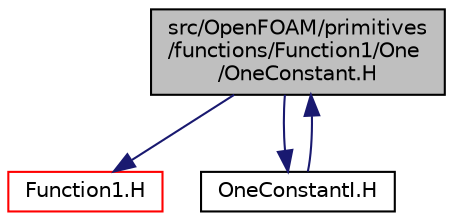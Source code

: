 digraph "src/OpenFOAM/primitives/functions/Function1/One/OneConstant.H"
{
  bgcolor="transparent";
  edge [fontname="Helvetica",fontsize="10",labelfontname="Helvetica",labelfontsize="10"];
  node [fontname="Helvetica",fontsize="10",shape=record];
  Node1 [label="src/OpenFOAM/primitives\l/functions/Function1/One\l/OneConstant.H",height=0.2,width=0.4,color="black", fillcolor="grey75", style="filled" fontcolor="black"];
  Node1 -> Node2 [color="midnightblue",fontsize="10",style="solid",fontname="Helvetica"];
  Node2 [label="Function1.H",height=0.2,width=0.4,color="red",URL="$Function1_8H.html"];
  Node1 -> Node3 [color="midnightblue",fontsize="10",style="solid",fontname="Helvetica"];
  Node3 [label="OneConstantI.H",height=0.2,width=0.4,color="black",URL="$OneConstantI_8H.html"];
  Node3 -> Node1 [color="midnightblue",fontsize="10",style="solid",fontname="Helvetica"];
}
